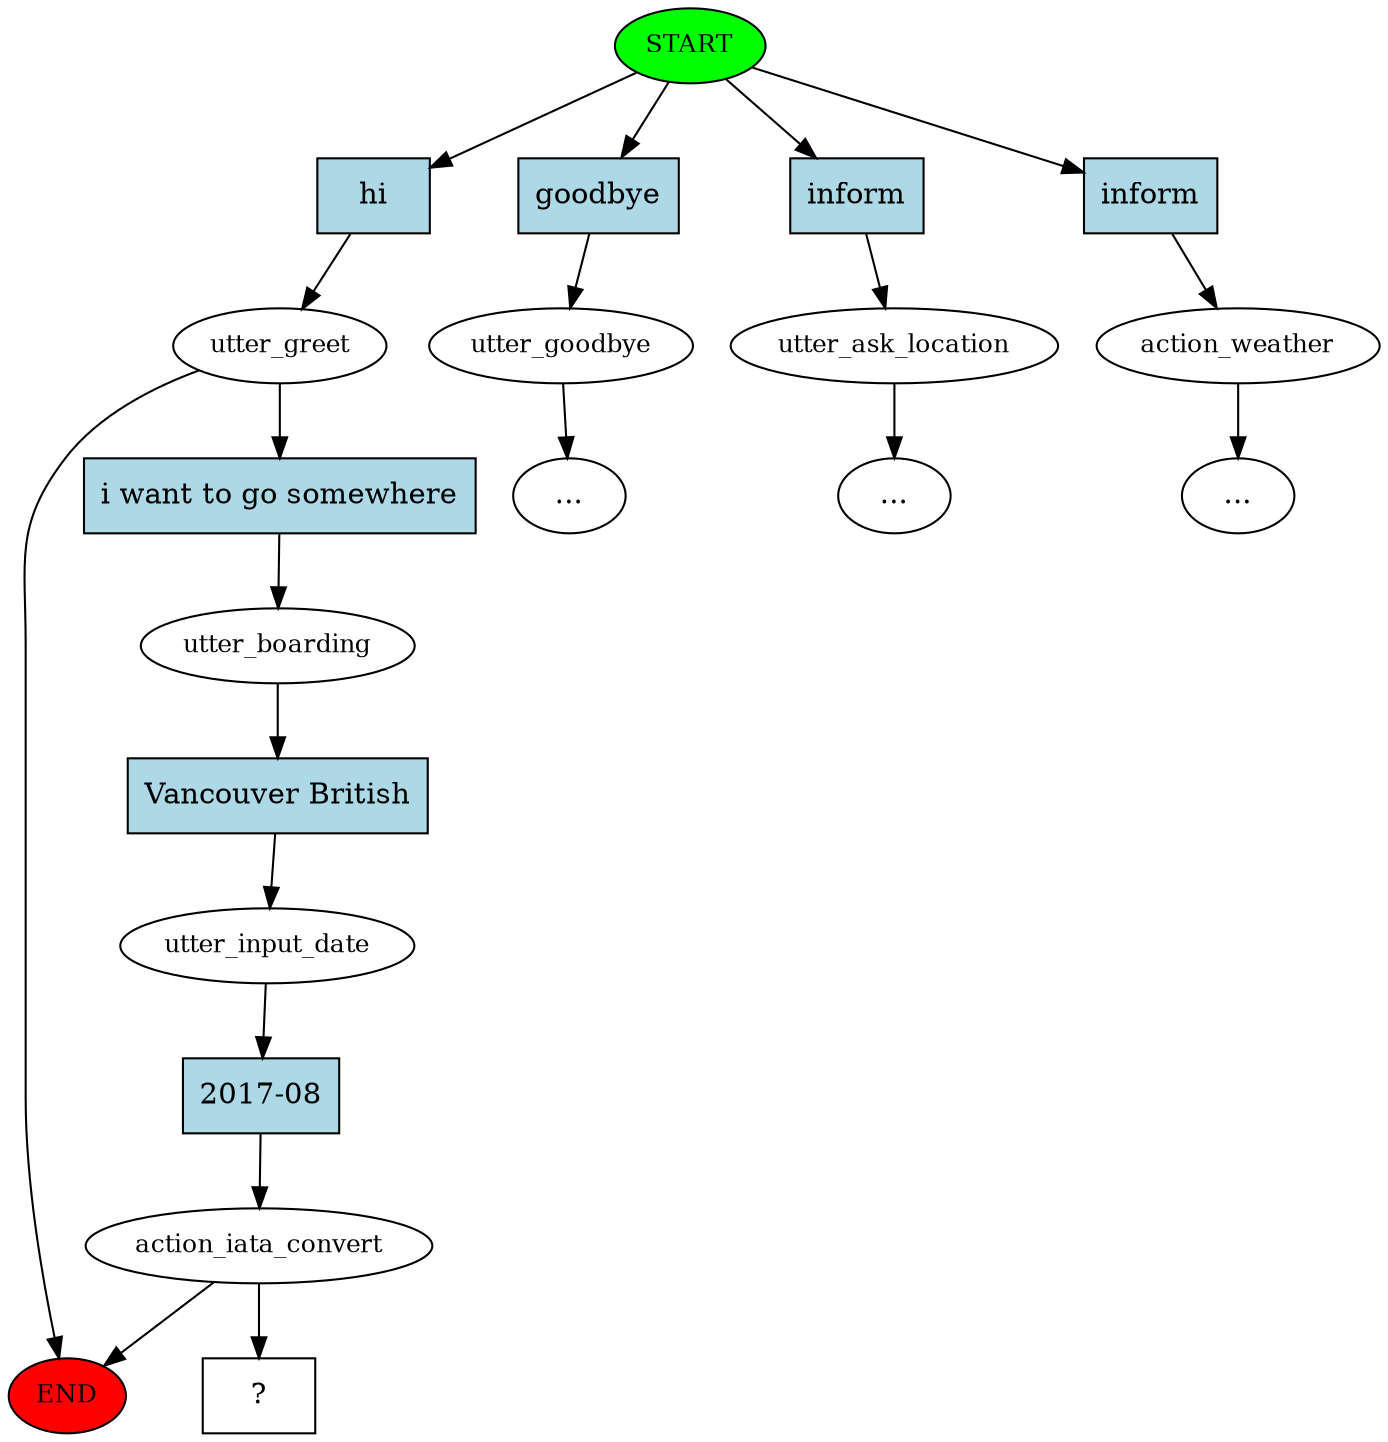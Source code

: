 digraph  {
0 [class="start active", fillcolor=green, fontsize=12, label=START, style=filled];
"-1" [class=end, fillcolor=red, fontsize=12, label=END, style=filled];
1 [class=active, fontsize=12, label=utter_greet];
2 [class="", fontsize=12, label=utter_goodbye];
"-3" [class=ellipsis, label="..."];
3 [class="", fontsize=12, label=utter_ask_location];
"-4" [class=ellipsis, label="..."];
4 [class="", fontsize=12, label=action_weather];
"-5" [class=ellipsis, label="..."];
6 [class=active, fontsize=12, label=utter_boarding];
7 [class=active, fontsize=12, label=utter_input_date];
8 [class=active, fontsize=12, label=action_iata_convert];
13 [class="intent dashed active", label="  ?  ", shape=rect];
14 [class="intent active", fillcolor=lightblue, label=hi, shape=rect, style=filled];
15 [class=intent, fillcolor=lightblue, label=goodbye, shape=rect, style=filled];
16 [class=intent, fillcolor=lightblue, label=inform, shape=rect, style=filled];
17 [class=intent, fillcolor=lightblue, label=inform, shape=rect, style=filled];
18 [class="intent active", fillcolor=lightblue, label="i want to go somewhere", shape=rect, style=filled];
19 [class="intent active", fillcolor=lightblue, label="Vancouver British", shape=rect, style=filled];
20 [class="intent active", fillcolor=lightblue, label="2017-08", shape=rect, style=filled];
0 -> 14  [class=active, key=0];
0 -> 15  [class="", key=0];
0 -> 16  [class="", key=0];
0 -> 17  [class="", key=0];
1 -> "-1"  [class="", key=NONE, label=""];
1 -> 18  [class=active, key=0];
2 -> "-3"  [class="", key=NONE, label=""];
3 -> "-4"  [class="", key=NONE, label=""];
4 -> "-5"  [class="", key=NONE, label=""];
6 -> 19  [class=active, key=0];
7 -> 20  [class=active, key=0];
8 -> "-1"  [class="", key=NONE, label=""];
8 -> 13  [class=active, key=NONE, label=""];
14 -> 1  [class=active, key=0];
15 -> 2  [class="", key=0];
16 -> 3  [class="", key=0];
17 -> 4  [class="", key=0];
18 -> 6  [class=active, key=0];
19 -> 7  [class=active, key=0];
20 -> 8  [class=active, key=0];
}
